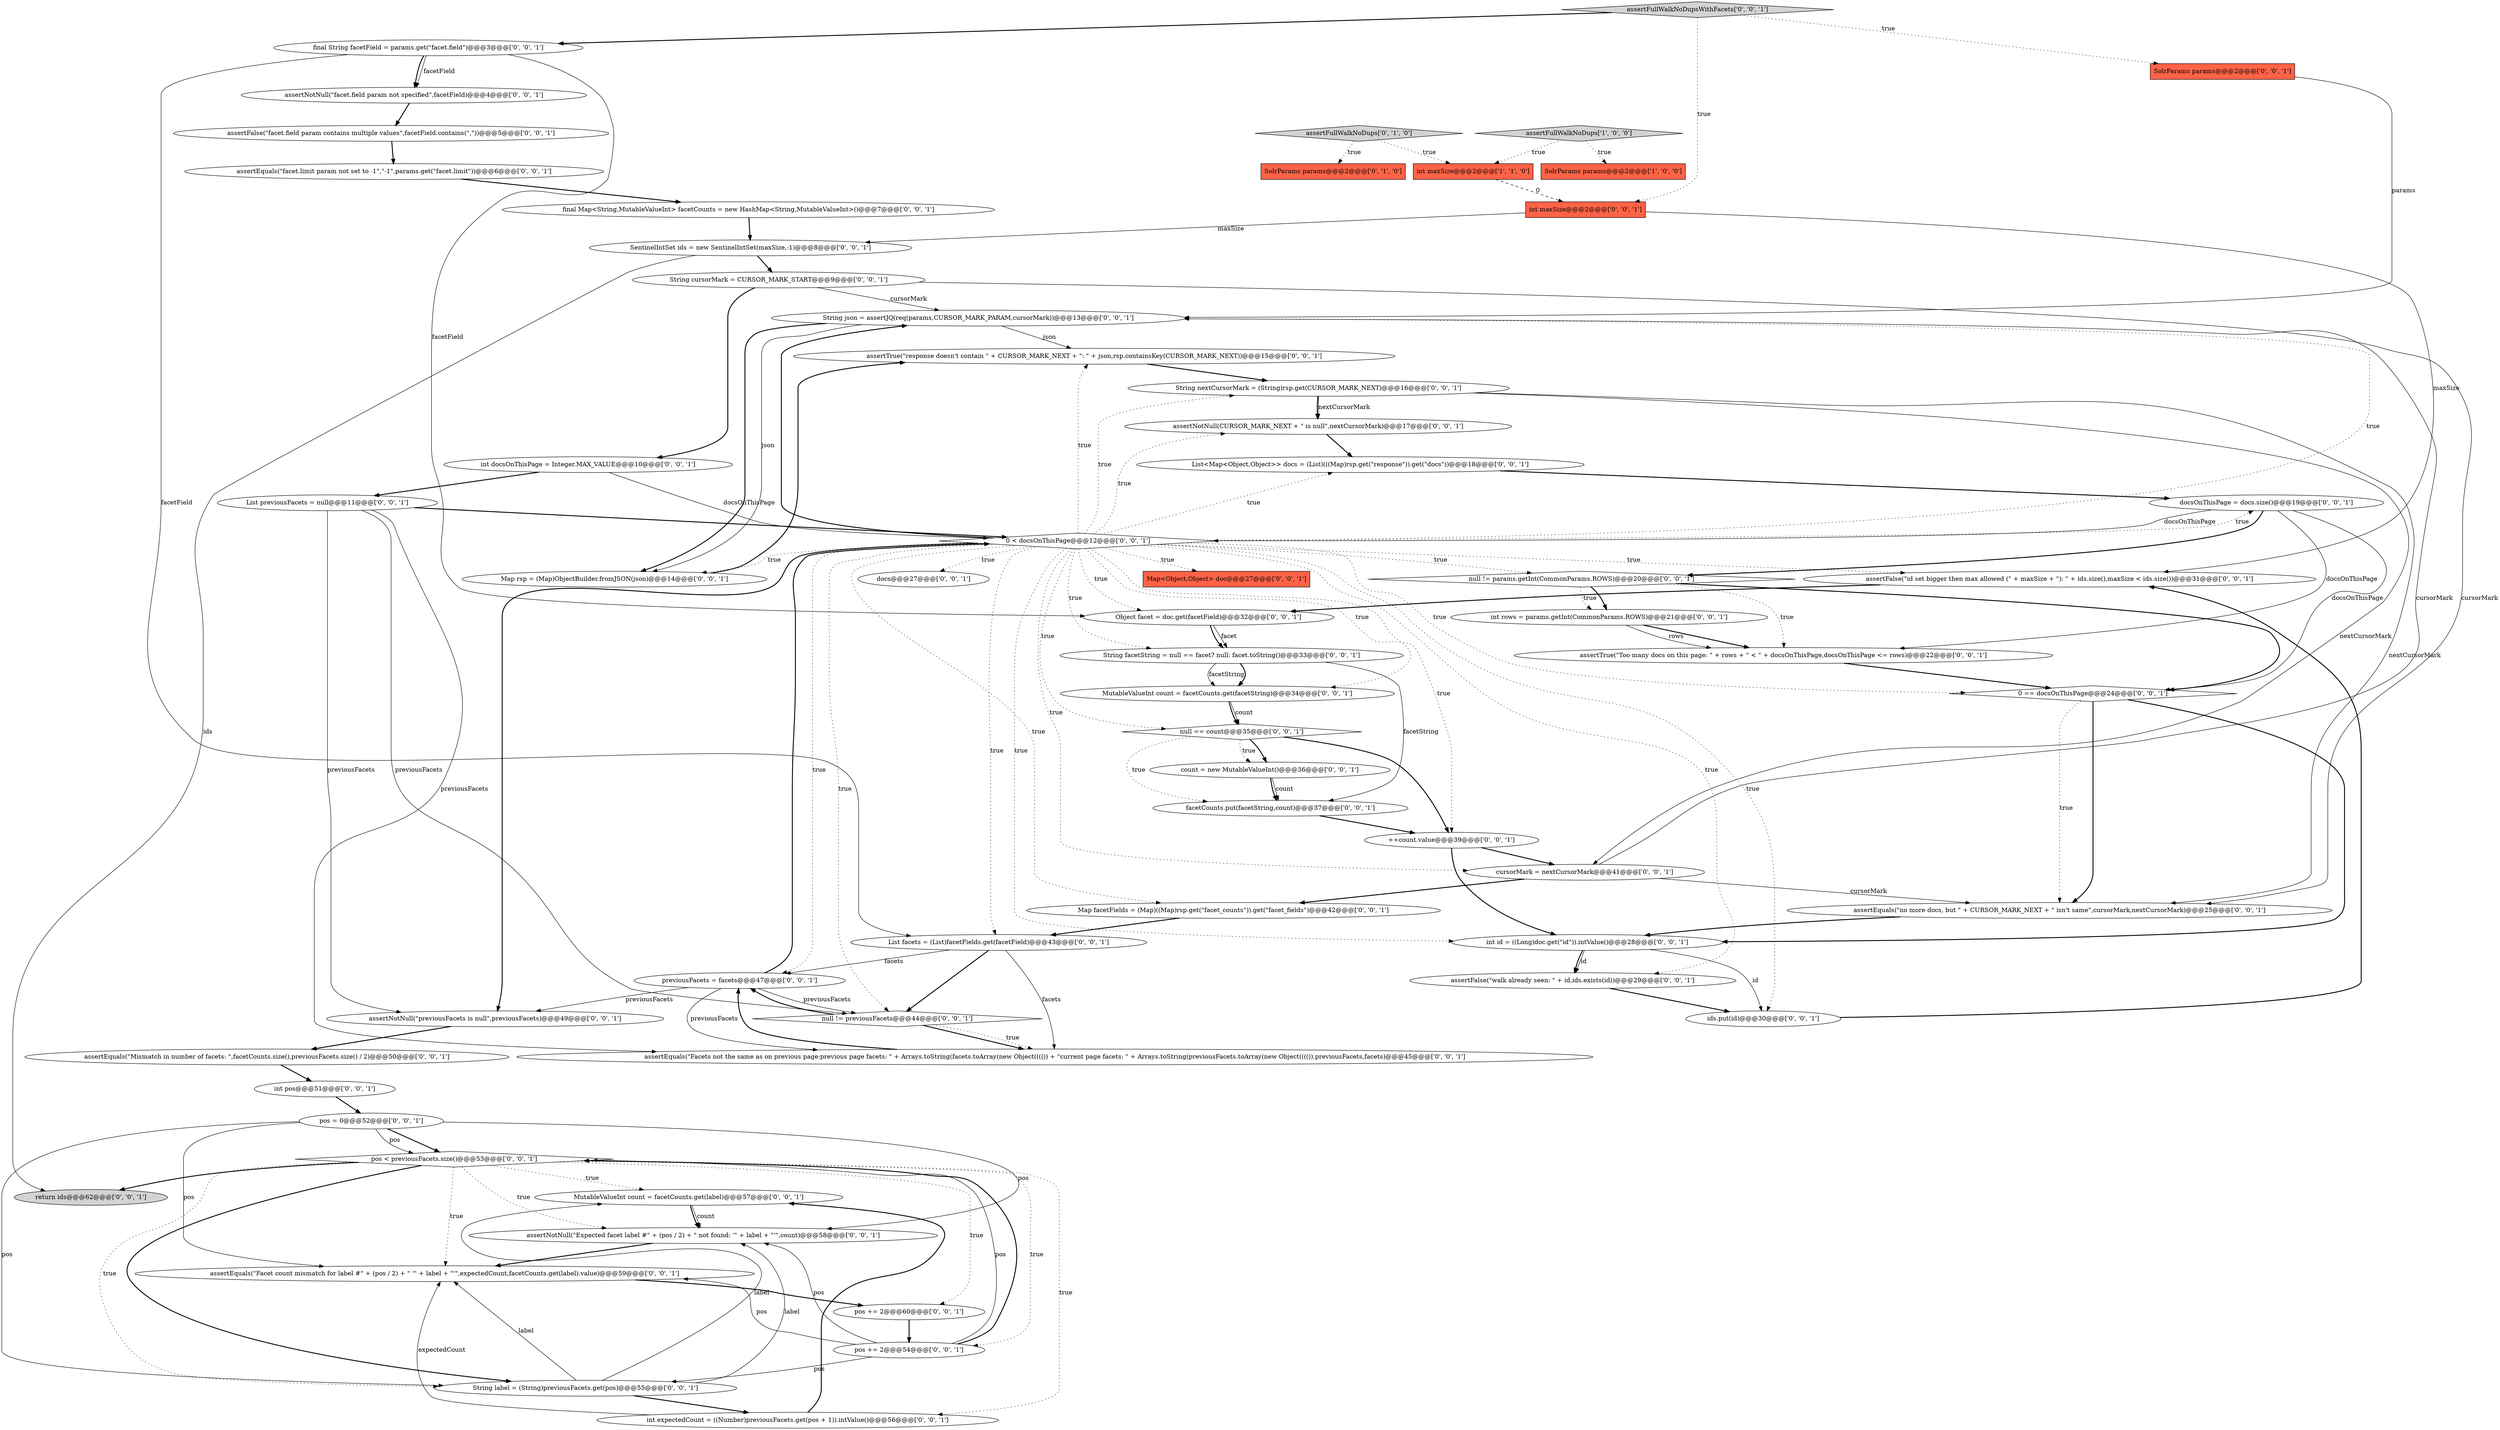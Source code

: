 digraph {
14 [style = filled, label = "String json = assertJQ(req(params,CURSOR_MARK_PARAM,cursorMark))@@@13@@@['0', '0', '1']", fillcolor = white, shape = ellipse image = "AAA0AAABBB3BBB"];
17 [style = filled, label = "docsOnThisPage = docs.size()@@@19@@@['0', '0', '1']", fillcolor = white, shape = ellipse image = "AAA0AAABBB3BBB"];
29 [style = filled, label = "assertNotNull(\"previousFacets is null\",previousFacets)@@@49@@@['0', '0', '1']", fillcolor = white, shape = ellipse image = "AAA0AAABBB3BBB"];
39 [style = filled, label = "pos < previousFacets.size()@@@53@@@['0', '0', '1']", fillcolor = white, shape = diamond image = "AAA0AAABBB3BBB"];
31 [style = filled, label = "List<Map<Object,Object>> docs = (List)(((Map)rsp.get(\"response\")).get(\"docs\"))@@@18@@@['0', '0', '1']", fillcolor = white, shape = ellipse image = "AAA0AAABBB3BBB"];
41 [style = filled, label = "MutableValueInt count = facetCounts.get(label)@@@57@@@['0', '0', '1']", fillcolor = white, shape = ellipse image = "AAA0AAABBB3BBB"];
53 [style = filled, label = "assertEquals(\"facet.limit param not set to -1\",\"-1\",params.get(\"facet.limit\"))@@@6@@@['0', '0', '1']", fillcolor = white, shape = ellipse image = "AAA0AAABBB3BBB"];
48 [style = filled, label = "++count.value@@@39@@@['0', '0', '1']", fillcolor = white, shape = ellipse image = "AAA0AAABBB3BBB"];
23 [style = filled, label = "assertNotNull(\"facet.field param not specified\",facetField)@@@4@@@['0', '0', '1']", fillcolor = white, shape = ellipse image = "AAA0AAABBB3BBB"];
25 [style = filled, label = "assertFalse(\"walk already seen: \" + id,ids.exists(id))@@@29@@@['0', '0', '1']", fillcolor = white, shape = ellipse image = "AAA0AAABBB3BBB"];
24 [style = filled, label = "assertNotNull(\"Expected facet label #\" + (pos / 2) + \" not found: '\" + label + \"'\",count)@@@58@@@['0', '0', '1']", fillcolor = white, shape = ellipse image = "AAA0AAABBB3BBB"];
27 [style = filled, label = "String cursorMark = CURSOR_MARK_START@@@9@@@['0', '0', '1']", fillcolor = white, shape = ellipse image = "AAA0AAABBB3BBB"];
19 [style = filled, label = "assertNotNull(CURSOR_MARK_NEXT + \" is null\",nextCursorMark)@@@17@@@['0', '0', '1']", fillcolor = white, shape = ellipse image = "AAA0AAABBB3BBB"];
35 [style = filled, label = "List previousFacets = null@@@11@@@['0', '0', '1']", fillcolor = white, shape = ellipse image = "AAA0AAABBB3BBB"];
9 [style = filled, label = "assertFalse(\"facet.field param contains multiple values\",facetField.contains(\",\"))@@@5@@@['0', '0', '1']", fillcolor = white, shape = ellipse image = "AAA0AAABBB3BBB"];
16 [style = filled, label = "assertEquals(\"no more docs, but \" + CURSOR_MARK_NEXT + \" isn't same\",cursorMark,nextCursorMark)@@@25@@@['0', '0', '1']", fillcolor = white, shape = ellipse image = "AAA0AAABBB3BBB"];
59 [style = filled, label = "null == count@@@35@@@['0', '0', '1']", fillcolor = white, shape = diamond image = "AAA0AAABBB3BBB"];
13 [style = filled, label = "Object facet = doc.get(facetField)@@@32@@@['0', '0', '1']", fillcolor = white, shape = ellipse image = "AAA0AAABBB3BBB"];
38 [style = filled, label = "facetCounts.put(facetString,count)@@@37@@@['0', '0', '1']", fillcolor = white, shape = ellipse image = "AAA0AAABBB3BBB"];
2 [style = filled, label = "int maxSize@@@2@@@['1', '1', '0']", fillcolor = tomato, shape = box image = "AAA0AAABBB1BBB"];
58 [style = filled, label = "assertFullWalkNoDupsWithFacets['0', '0', '1']", fillcolor = lightgray, shape = diamond image = "AAA0AAABBB3BBB"];
15 [style = filled, label = "docs@@@27@@@['0', '0', '1']", fillcolor = white, shape = ellipse image = "AAA0AAABBB3BBB"];
57 [style = filled, label = "0 < docsOnThisPage@@@12@@@['0', '0', '1']", fillcolor = white, shape = diamond image = "AAA0AAABBB3BBB"];
61 [style = filled, label = "previousFacets = facets@@@47@@@['0', '0', '1']", fillcolor = white, shape = ellipse image = "AAA0AAABBB3BBB"];
49 [style = filled, label = "null != params.getInt(CommonParams.ROWS)@@@20@@@['0', '0', '1']", fillcolor = white, shape = diamond image = "AAA0AAABBB3BBB"];
34 [style = filled, label = "assertEquals(\"Mismatch in number of facets: \",facetCounts.size(),previousFacets.size() / 2)@@@50@@@['0', '0', '1']", fillcolor = white, shape = ellipse image = "AAA0AAABBB3BBB"];
45 [style = filled, label = "int expectedCount = ((Number)previousFacets.get(pos + 1)).intValue()@@@56@@@['0', '0', '1']", fillcolor = white, shape = ellipse image = "AAA0AAABBB3BBB"];
60 [style = filled, label = "int maxSize@@@2@@@['0', '0', '1']", fillcolor = tomato, shape = box image = "AAA0AAABBB3BBB"];
10 [style = filled, label = "String nextCursorMark = (String)rsp.get(CURSOR_MARK_NEXT)@@@16@@@['0', '0', '1']", fillcolor = white, shape = ellipse image = "AAA0AAABBB3BBB"];
8 [style = filled, label = "String label = (String)previousFacets.get(pos)@@@55@@@['0', '0', '1']", fillcolor = white, shape = ellipse image = "AAA0AAABBB3BBB"];
30 [style = filled, label = "null != previousFacets@@@44@@@['0', '0', '1']", fillcolor = white, shape = diamond image = "AAA0AAABBB3BBB"];
43 [style = filled, label = "ids.put(id)@@@30@@@['0', '0', '1']", fillcolor = white, shape = ellipse image = "AAA0AAABBB3BBB"];
51 [style = filled, label = "assertEquals(\"Facet count mismatch for label #\" + (pos / 2) + \" '\" + label + \"'\",expectedCount,facetCounts.get(label).value)@@@59@@@['0', '0', '1']", fillcolor = white, shape = ellipse image = "AAA0AAABBB3BBB"];
40 [style = filled, label = "assertTrue(\"response doesn't contain \" + CURSOR_MARK_NEXT + \": \" + json,rsp.containsKey(CURSOR_MARK_NEXT))@@@15@@@['0', '0', '1']", fillcolor = white, shape = ellipse image = "AAA0AAABBB3BBB"];
0 [style = filled, label = "SolrParams params@@@2@@@['1', '0', '0']", fillcolor = tomato, shape = box image = "AAA0AAABBB1BBB"];
36 [style = filled, label = "cursorMark = nextCursorMark@@@41@@@['0', '0', '1']", fillcolor = white, shape = ellipse image = "AAA0AAABBB3BBB"];
6 [style = filled, label = "SentinelIntSet ids = new SentinelIntSet(maxSize,-1)@@@8@@@['0', '0', '1']", fillcolor = white, shape = ellipse image = "AAA0AAABBB3BBB"];
26 [style = filled, label = "assertEquals(\"Facets not the same as on previous page:previous page facets: \" + Arrays.toString(facets.toArray(new Object(((()) + \"current page facets: \" + Arrays.toString(previousFacets.toArray(new Object(((()),previousFacets,facets)@@@45@@@['0', '0', '1']", fillcolor = white, shape = ellipse image = "AAA0AAABBB3BBB"];
42 [style = filled, label = "count = new MutableValueInt()@@@36@@@['0', '0', '1']", fillcolor = white, shape = ellipse image = "AAA0AAABBB3BBB"];
11 [style = filled, label = "pos += 2@@@54@@@['0', '0', '1']", fillcolor = white, shape = ellipse image = "AAA0AAABBB3BBB"];
28 [style = filled, label = "final Map<String,MutableValueInt> facetCounts = new HashMap<String,MutableValueInt>()@@@7@@@['0', '0', '1']", fillcolor = white, shape = ellipse image = "AAA0AAABBB3BBB"];
56 [style = filled, label = "Map rsp = (Map)ObjectBuilder.fromJSON(json)@@@14@@@['0', '0', '1']", fillcolor = white, shape = ellipse image = "AAA0AAABBB3BBB"];
7 [style = filled, label = "pos += 2@@@60@@@['0', '0', '1']", fillcolor = white, shape = ellipse image = "AAA0AAABBB3BBB"];
32 [style = filled, label = "int rows = params.getInt(CommonParams.ROWS)@@@21@@@['0', '0', '1']", fillcolor = white, shape = ellipse image = "AAA0AAABBB3BBB"];
21 [style = filled, label = "final String facetField = params.get(\"facet.field\")@@@3@@@['0', '0', '1']", fillcolor = white, shape = ellipse image = "AAA0AAABBB3BBB"];
47 [style = filled, label = "return ids@@@62@@@['0', '0', '1']", fillcolor = lightgray, shape = ellipse image = "AAA0AAABBB3BBB"];
55 [style = filled, label = "assertTrue(\"Too many docs on this page: \" + rows + \" < \" + docsOnThisPage,docsOnThisPage <= rows)@@@22@@@['0', '0', '1']", fillcolor = white, shape = ellipse image = "AAA0AAABBB3BBB"];
20 [style = filled, label = "int pos@@@51@@@['0', '0', '1']", fillcolor = white, shape = ellipse image = "AAA0AAABBB3BBB"];
4 [style = filled, label = "assertFullWalkNoDups['0', '1', '0']", fillcolor = lightgray, shape = diamond image = "AAA0AAABBB2BBB"];
46 [style = filled, label = "Map facetFields = (Map)((Map)rsp.get(\"facet_counts\")).get(\"facet_fields\")@@@42@@@['0', '0', '1']", fillcolor = white, shape = ellipse image = "AAA0AAABBB3BBB"];
12 [style = filled, label = "String facetString = null == facet? null: facet.toString()@@@33@@@['0', '0', '1']", fillcolor = white, shape = ellipse image = "AAA0AAABBB3BBB"];
18 [style = filled, label = "MutableValueInt count = facetCounts.get(facetString)@@@34@@@['0', '0', '1']", fillcolor = white, shape = ellipse image = "AAA0AAABBB3BBB"];
1 [style = filled, label = "assertFullWalkNoDups['1', '0', '0']", fillcolor = lightgray, shape = diamond image = "AAA0AAABBB1BBB"];
22 [style = filled, label = "0 == docsOnThisPage@@@24@@@['0', '0', '1']", fillcolor = white, shape = diamond image = "AAA0AAABBB3BBB"];
44 [style = filled, label = "pos = 0@@@52@@@['0', '0', '1']", fillcolor = white, shape = ellipse image = "AAA0AAABBB3BBB"];
5 [style = filled, label = "int id = ((Long)doc.get(\"id\")).intValue()@@@28@@@['0', '0', '1']", fillcolor = white, shape = ellipse image = "AAA0AAABBB3BBB"];
37 [style = filled, label = "SolrParams params@@@2@@@['0', '0', '1']", fillcolor = tomato, shape = box image = "AAA0AAABBB3BBB"];
50 [style = filled, label = "List facets = (List)facetFields.get(facetField)@@@43@@@['0', '0', '1']", fillcolor = white, shape = ellipse image = "AAA0AAABBB3BBB"];
52 [style = filled, label = "assertFalse(\"id set bigger then max allowed (\" + maxSize + \"): \" + ids.size(),maxSize < ids.size())@@@31@@@['0', '0', '1']", fillcolor = white, shape = ellipse image = "AAA0AAABBB3BBB"];
33 [style = filled, label = "int docsOnThisPage = Integer.MAX_VALUE@@@10@@@['0', '0', '1']", fillcolor = white, shape = ellipse image = "AAA0AAABBB3BBB"];
3 [style = filled, label = "SolrParams params@@@2@@@['0', '1', '0']", fillcolor = tomato, shape = box image = "AAA0AAABBB2BBB"];
54 [style = filled, label = "Map<Object,Object> doc@@@27@@@['0', '0', '1']", fillcolor = tomato, shape = box image = "AAA0AAABBB3BBB"];
57->30 [style = dotted, label="true"];
57->50 [style = dotted, label="true"];
23->9 [style = bold, label=""];
48->36 [style = bold, label=""];
24->51 [style = bold, label=""];
44->39 [style = solid, label="pos"];
12->38 [style = solid, label="facetString"];
1->0 [style = dotted, label="true"];
49->32 [style = bold, label=""];
11->8 [style = solid, label="pos"];
45->41 [style = bold, label=""];
57->36 [style = dotted, label="true"];
7->11 [style = bold, label=""];
34->20 [style = bold, label=""];
61->57 [style = bold, label=""];
18->59 [style = bold, label=""];
17->57 [style = solid, label="docsOnThisPage"];
28->6 [style = bold, label=""];
13->12 [style = bold, label=""];
57->10 [style = dotted, label="true"];
32->55 [style = bold, label=""];
36->46 [style = bold, label=""];
8->51 [style = solid, label="label"];
18->59 [style = solid, label="count"];
53->28 [style = bold, label=""];
59->42 [style = bold, label=""];
16->5 [style = bold, label=""];
39->47 [style = bold, label=""];
57->19 [style = dotted, label="true"];
50->30 [style = bold, label=""];
10->19 [style = solid, label="nextCursorMark"];
60->6 [style = solid, label="maxSize"];
14->56 [style = bold, label=""];
26->61 [style = bold, label=""];
27->14 [style = solid, label="cursorMark"];
57->22 [style = dotted, label="true"];
36->14 [style = solid, label="cursorMark"];
57->14 [style = dotted, label="true"];
8->24 [style = solid, label="label"];
11->24 [style = solid, label="pos"];
17->49 [style = bold, label=""];
39->51 [style = dotted, label="true"];
11->39 [style = solid, label="pos"];
30->26 [style = bold, label=""];
27->33 [style = bold, label=""];
2->60 [style = dashed, label="0"];
21->50 [style = solid, label="facetField"];
57->5 [style = dotted, label="true"];
57->48 [style = dotted, label="true"];
20->44 [style = bold, label=""];
11->51 [style = solid, label="pos"];
41->24 [style = bold, label=""];
58->60 [style = dotted, label="true"];
59->38 [style = dotted, label="true"];
49->22 [style = bold, label=""];
57->14 [style = bold, label=""];
12->18 [style = solid, label="facetString"];
6->27 [style = bold, label=""];
56->40 [style = bold, label=""];
57->59 [style = dotted, label="true"];
50->26 [style = solid, label="facets"];
33->35 [style = bold, label=""];
25->43 [style = bold, label=""];
31->17 [style = bold, label=""];
39->45 [style = dotted, label="true"];
43->52 [style = bold, label=""];
30->26 [style = dotted, label="true"];
58->37 [style = dotted, label="true"];
12->18 [style = bold, label=""];
38->48 [style = bold, label=""];
57->25 [style = dotted, label="true"];
57->49 [style = dotted, label="true"];
1->2 [style = dotted, label="true"];
10->36 [style = solid, label="nextCursorMark"];
42->38 [style = solid, label="count"];
49->32 [style = dotted, label="true"];
39->11 [style = dotted, label="true"];
57->12 [style = dotted, label="true"];
9->53 [style = bold, label=""];
21->23 [style = solid, label="facetField"];
39->7 [style = dotted, label="true"];
44->39 [style = bold, label=""];
32->55 [style = solid, label="rows"];
36->16 [style = solid, label="cursorMark"];
17->55 [style = solid, label="docsOnThisPage"];
61->30 [style = solid, label="previousFacets"];
39->24 [style = dotted, label="true"];
57->17 [style = dotted, label="true"];
6->47 [style = solid, label="ids"];
44->24 [style = solid, label="pos"];
57->46 [style = dotted, label="true"];
27->16 [style = solid, label="cursorMark"];
4->3 [style = dotted, label="true"];
39->8 [style = dotted, label="true"];
59->42 [style = dotted, label="true"];
60->52 [style = solid, label="maxSize"];
13->12 [style = solid, label="facet"];
57->52 [style = dotted, label="true"];
22->16 [style = bold, label=""];
57->13 [style = dotted, label="true"];
52->13 [style = bold, label=""];
48->5 [style = bold, label=""];
44->51 [style = solid, label="pos"];
30->61 [style = bold, label=""];
41->24 [style = solid, label="count"];
57->18 [style = dotted, label="true"];
39->8 [style = bold, label=""];
58->21 [style = bold, label=""];
37->14 [style = solid, label="params"];
33->57 [style = solid, label="docsOnThisPage"];
61->26 [style = solid, label="previousFacets"];
35->57 [style = bold, label=""];
57->31 [style = dotted, label="true"];
57->15 [style = dotted, label="true"];
57->61 [style = dotted, label="true"];
5->43 [style = solid, label="id"];
14->56 [style = solid, label="json"];
44->8 [style = solid, label="pos"];
4->2 [style = dotted, label="true"];
49->55 [style = dotted, label="true"];
10->16 [style = solid, label="nextCursorMark"];
22->5 [style = bold, label=""];
45->51 [style = solid, label="expectedCount"];
57->43 [style = dotted, label="true"];
39->41 [style = dotted, label="true"];
22->16 [style = dotted, label="true"];
14->40 [style = solid, label="json"];
21->13 [style = solid, label="facetField"];
11->39 [style = bold, label=""];
35->30 [style = solid, label="previousFacets"];
55->22 [style = bold, label=""];
42->38 [style = bold, label=""];
57->54 [style = dotted, label="true"];
59->48 [style = bold, label=""];
10->19 [style = bold, label=""];
40->10 [style = bold, label=""];
29->34 [style = bold, label=""];
51->7 [style = bold, label=""];
57->40 [style = dotted, label="true"];
35->29 [style = solid, label="previousFacets"];
46->50 [style = bold, label=""];
35->26 [style = solid, label="previousFacets"];
57->56 [style = dotted, label="true"];
5->25 [style = bold, label=""];
8->41 [style = solid, label="label"];
61->29 [style = solid, label="previousFacets"];
50->61 [style = solid, label="facets"];
8->45 [style = bold, label=""];
17->22 [style = solid, label="docsOnThisPage"];
19->31 [style = bold, label=""];
21->23 [style = bold, label=""];
57->29 [style = bold, label=""];
5->25 [style = solid, label="id"];
}
